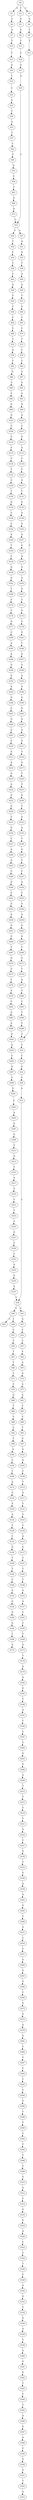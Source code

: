 strict digraph  {
	S0 -> S1 [ label = A ];
	S0 -> S2 [ label = T ];
	S0 -> S3 [ label = C ];
	S1 -> S4 [ label = C ];
	S2 -> S5 [ label = A ];
	S3 -> S6 [ label = C ];
	S4 -> S7 [ label = A ];
	S5 -> S8 [ label = G ];
	S6 -> S9 [ label = T ];
	S7 -> S10 [ label = T ];
	S8 -> S11 [ label = C ];
	S9 -> S12 [ label = T ];
	S10 -> S13 [ label = C ];
	S11 -> S14 [ label = C ];
	S12 -> S15 [ label = T ];
	S13 -> S16 [ label = A ];
	S14 -> S17 [ label = G ];
	S15 -> S18 [ label = C ];
	S16 -> S19 [ label = T ];
	S17 -> S20 [ label = A ];
	S18 -> S21 [ label = C ];
	S19 -> S22 [ label = C ];
	S20 -> S23 [ label = C ];
	S21 -> S24 [ label = G ];
	S22 -> S25 [ label = G ];
	S23 -> S26 [ label = C ];
	S23 -> S27 [ label = A ];
	S24 -> S28 [ label = G ];
	S25 -> S29 [ label = C ];
	S26 -> S30 [ label = T ];
	S27 -> S31 [ label = A ];
	S28 -> S32 [ label = A ];
	S29 -> S33 [ label = G ];
	S30 -> S34 [ label = C ];
	S31 -> S35 [ label = G ];
	S32 -> S36 [ label = C ];
	S33 -> S37 [ label = T ];
	S34 -> S38 [ label = T ];
	S35 -> S39 [ label = T ];
	S36 -> S40 [ label = G ];
	S36 -> S41 [ label = A ];
	S37 -> S42 [ label = C ];
	S38 -> S43 [ label = C ];
	S39 -> S44 [ label = A ];
	S40 -> S45 [ label = C ];
	S40 -> S46 [ label = T ];
	S41 -> S47 [ label = A ];
	S42 -> S48 [ label = C ];
	S43 -> S49 [ label = G ];
	S44 -> S50 [ label = G ];
	S46 -> S51 [ label = C ];
	S47 -> S52 [ label = C ];
	S48 -> S53 [ label = G ];
	S49 -> S54 [ label = T ];
	S50 -> S55 [ label = T ];
	S51 -> S56 [ label = T ];
	S52 -> S57 [ label = C ];
	S53 -> S58 [ label = C ];
	S54 -> S59 [ label = C ];
	S55 -> S60 [ label = G ];
	S56 -> S61 [ label = T ];
	S57 -> S62 [ label = C ];
	S58 -> S63 [ label = C ];
	S59 -> S64 [ label = C ];
	S60 -> S65 [ label = C ];
	S61 -> S66 [ label = T ];
	S62 -> S67 [ label = A ];
	S63 -> S68 [ label = G ];
	S64 -> S69 [ label = C ];
	S65 -> S70 [ label = C ];
	S66 -> S71 [ label = T ];
	S67 -> S72 [ label = G ];
	S68 -> S73 [ label = A ];
	S69 -> S74 [ label = T ];
	S70 -> S75 [ label = T ];
	S71 -> S76 [ label = T ];
	S72 -> S77 [ label = A ];
	S73 -> S23 [ label = C ];
	S74 -> S78 [ label = A ];
	S75 -> S79 [ label = C ];
	S76 -> S80 [ label = G ];
	S77 -> S81 [ label = A ];
	S78 -> S82 [ label = C ];
	S79 -> S83 [ label = C ];
	S80 -> S84 [ label = T ];
	S81 -> S85 [ label = T ];
	S82 -> S86 [ label = G ];
	S83 -> S87 [ label = G ];
	S84 -> S88 [ label = C ];
	S85 -> S89 [ label = C ];
	S86 -> S90 [ label = C ];
	S87 -> S91 [ label = G ];
	S88 -> S92 [ label = C ];
	S89 -> S93 [ label = T ];
	S90 -> S94 [ label = C ];
	S91 -> S95 [ label = A ];
	S92 -> S96 [ label = T ];
	S93 -> S97 [ label = A ];
	S94 -> S98 [ label = G ];
	S95 -> S99 [ label = G ];
	S96 -> S100 [ label = A ];
	S97 -> S101 [ label = G ];
	S98 -> S102 [ label = G ];
	S99 -> S103 [ label = A ];
	S100 -> S104 [ label = C ];
	S101 -> S105 [ label = A ];
	S102 -> S106 [ label = C ];
	S103 -> S107 [ label = C ];
	S104 -> S108 [ label = T ];
	S105 -> S109 [ label = C ];
	S106 -> S110 [ label = C ];
	S107 -> S111 [ label = G ];
	S108 -> S112 [ label = A ];
	S109 -> S113 [ label = T ];
	S110 -> S114 [ label = C ];
	S111 -> S115 [ label = A ];
	S112 -> S116 [ label = G ];
	S113 -> S117 [ label = A ];
	S114 -> S118 [ label = C ];
	S115 -> S119 [ label = C ];
	S116 -> S120 [ label = A ];
	S117 -> S121 [ label = C ];
	S118 -> S122 [ label = T ];
	S119 -> S123 [ label = T ];
	S120 -> S124 [ label = A ];
	S121 -> S125 [ label = T ];
	S122 -> S126 [ label = C ];
	S123 -> S127 [ label = G ];
	S124 -> S128 [ label = T ];
	S125 -> S129 [ label = C ];
	S126 -> S130 [ label = T ];
	S127 -> S131 [ label = T ];
	S128 -> S132 [ label = T ];
	S129 -> S133 [ label = A ];
	S130 -> S134 [ label = G ];
	S131 -> S135 [ label = G ];
	S132 -> S136 [ label = G ];
	S133 -> S137 [ label = G ];
	S134 -> S138 [ label = C ];
	S135 -> S139 [ label = A ];
	S136 -> S140 [ label = T ];
	S137 -> S141 [ label = T ];
	S138 -> S142 [ label = C ];
	S139 -> S143 [ label = G ];
	S140 -> S144 [ label = T ];
	S141 -> S145 [ label = T ];
	S142 -> S146 [ label = A ];
	S143 -> S147 [ label = A ];
	S144 -> S148 [ label = C ];
	S145 -> S149 [ label = T ];
	S146 -> S150 [ label = T ];
	S147 -> S151 [ label = G ];
	S148 -> S152 [ label = A ];
	S149 -> S153 [ label = G ];
	S150 -> S154 [ label = C ];
	S151 -> S155 [ label = A ];
	S152 -> S156 [ label = G ];
	S153 -> S157 [ label = A ];
	S154 -> S158 [ label = G ];
	S155 -> S159 [ label = G ];
	S156 -> S160 [ label = G ];
	S157 -> S161 [ label = C ];
	S158 -> S162 [ label = G ];
	S159 -> S163 [ label = G ];
	S160 -> S164 [ label = G ];
	S161 -> S165 [ label = C ];
	S162 -> S166 [ label = T ];
	S163 -> S167 [ label = A ];
	S164 -> S168 [ label = T ];
	S165 -> S169 [ label = T ];
	S166 -> S170 [ label = C ];
	S167 -> S171 [ label = C ];
	S168 -> S172 [ label = A ];
	S169 -> S173 [ label = A ];
	S170 -> S174 [ label = C ];
	S171 -> S175 [ label = G ];
	S173 -> S176 [ label = T ];
	S174 -> S177 [ label = G ];
	S175 -> S178 [ label = C ];
	S176 -> S179 [ label = A ];
	S177 -> S180 [ label = C ];
	S178 -> S181 [ label = G ];
	S179 -> S182 [ label = A ];
	S180 -> S183 [ label = A ];
	S181 -> S184 [ label = T ];
	S182 -> S185 [ label = G ];
	S183 -> S186 [ label = A ];
	S184 -> S187 [ label = A ];
	S185 -> S188 [ label = T ];
	S186 -> S189 [ label = G ];
	S187 -> S190 [ label = G ];
	S188 -> S191 [ label = A ];
	S189 -> S192 [ label = G ];
	S190 -> S193 [ label = A ];
	S191 -> S194 [ label = C ];
	S192 -> S195 [ label = A ];
	S193 -> S196 [ label = A ];
	S194 -> S197 [ label = C ];
	S195 -> S198 [ label = G ];
	S196 -> S199 [ label = G ];
	S197 -> S200 [ label = C ];
	S198 -> S201 [ label = C ];
	S199 -> S202 [ label = G ];
	S200 -> S203 [ label = G ];
	S201 -> S204 [ label = G ];
	S202 -> S205 [ label = A ];
	S203 -> S206 [ label = G ];
	S204 -> S207 [ label = G ];
	S205 -> S208 [ label = G ];
	S206 -> S209 [ label = G ];
	S207 -> S210 [ label = C ];
	S208 -> S211 [ label = A ];
	S209 -> S212 [ label = T ];
	S210 -> S213 [ label = G ];
	S211 -> S214 [ label = T ];
	S212 -> S215 [ label = C ];
	S213 -> S216 [ label = A ];
	S214 -> S217 [ label = G ];
	S215 -> S218 [ label = C ];
	S216 -> S219 [ label = G ];
	S217 -> S220 [ label = T ];
	S218 -> S221 [ label = T ];
	S219 -> S222 [ label = A ];
	S220 -> S223 [ label = T ];
	S221 -> S224 [ label = A ];
	S222 -> S225 [ label = G ];
	S223 -> S226 [ label = A ];
	S224 -> S227 [ label = C ];
	S225 -> S228 [ label = G ];
	S226 -> S229 [ label = T ];
	S227 -> S230 [ label = A ];
	S228 -> S231 [ label = C ];
	S229 -> S232 [ label = A ];
	S230 -> S233 [ label = T ];
	S231 -> S234 [ label = G ];
	S232 -> S235 [ label = A ];
	S233 -> S236 [ label = G ];
	S234 -> S237 [ label = C ];
	S235 -> S238 [ label = T ];
	S236 -> S239 [ label = A ];
	S237 -> S240 [ label = A ];
	S238 -> S241 [ label = G ];
	S239 -> S242 [ label = A ];
	S240 -> S243 [ label = G ];
	S241 -> S244 [ label = C ];
	S242 -> S245 [ label = G ];
	S243 -> S246 [ label = C ];
	S244 -> S247 [ label = C ];
	S245 -> S248 [ label = T ];
	S246 -> S249 [ label = G ];
	S247 -> S250 [ label = A ];
	S248 -> S251 [ label = G ];
	S249 -> S252 [ label = C ];
	S250 -> S253 [ label = C ];
	S251 -> S254 [ label = C ];
	S252 -> S255 [ label = G ];
	S253 -> S256 [ label = G ];
	S254 -> S257 [ label = C ];
	S255 -> S258 [ label = A ];
	S256 -> S259 [ label = A ];
	S257 -> S260 [ label = G ];
	S258 -> S261 [ label = G ];
	S259 -> S262 [ label = G ];
	S260 -> S263 [ label = G ];
	S261 -> S264 [ label = C ];
	S262 -> S265 [ label = G ];
	S263 -> S266 [ label = G ];
	S264 -> S267 [ label = T ];
	S265 -> S268 [ label = T ];
	S266 -> S269 [ label = C ];
	S267 -> S270 [ label = G ];
	S268 -> S271 [ label = G ];
	S269 -> S272 [ label = G ];
	S270 -> S273 [ label = C ];
	S271 -> S274 [ label = T ];
	S272 -> S275 [ label = G ];
	S273 -> S276 [ label = T ];
	S274 -> S277 [ label = A ];
	S275 -> S278 [ label = A ];
	S276 -> S279 [ label = A ];
	S277 -> S280 [ label = C ];
	S278 -> S281 [ label = G ];
	S279 -> S282 [ label = C ];
	S280 -> S283 [ label = C ];
	S281 -> S284 [ label = C ];
	S282 -> S285 [ label = G ];
	S283 -> S286 [ label = T ];
	S284 -> S287 [ label = C ];
	S285 -> S288 [ label = A ];
	S286 -> S289 [ label = T ];
	S287 -> S290 [ label = C ];
	S288 -> S291 [ label = G ];
	S289 -> S15 [ label = T ];
	S290 -> S292 [ label = C ];
	S291 -> S293 [ label = A ];
	S292 -> S294 [ label = C ];
	S293 -> S295 [ label = C ];
	S294 -> S296 [ label = G ];
	S295 -> S297 [ label = A ];
	S296 -> S298 [ label = C ];
	S297 -> S299 [ label = C ];
	S298 -> S300 [ label = T ];
	S299 -> S301 [ label = G ];
	S300 -> S302 [ label = C ];
	S301 -> S303 [ label = C ];
	S302 -> S304 [ label = T ];
	S303 -> S305 [ label = A ];
	S304 -> S306 [ label = T ];
	S305 -> S307 [ label = G ];
	S306 -> S308 [ label = C ];
	S307 -> S309 [ label = G ];
	S308 -> S310 [ label = G ];
	S309 -> S311 [ label = T ];
	S310 -> S312 [ label = A ];
	S311 -> S313 [ label = G ];
	S312 -> S314 [ label = C ];
	S313 -> S315 [ label = C ];
	S314 -> S316 [ label = G ];
	S315 -> S317 [ label = A ];
	S316 -> S318 [ label = G ];
	S317 -> S319 [ label = T ];
	S318 -> S320 [ label = A ];
	S319 -> S321 [ label = C ];
	S320 -> S322 [ label = C ];
	S321 -> S323 [ label = T ];
	S322 -> S324 [ label = C ];
	S323 -> S325 [ label = T ];
	S324 -> S326 [ label = T ];
	S325 -> S327 [ label = G ];
	S326 -> S328 [ label = T ];
	S327 -> S329 [ label = C ];
	S328 -> S330 [ label = A ];
	S329 -> S331 [ label = C ];
	S330 -> S332 [ label = G ];
	S331 -> S333 [ label = G ];
	S332 -> S334 [ label = C ];
	S333 -> S335 [ label = G ];
	S334 -> S336 [ label = G ];
	S335 -> S337 [ label = A ];
	S336 -> S338 [ label = A ];
	S337 -> S36 [ label = C ];
	S338 -> S339 [ label = C ];
	S339 -> S340 [ label = A ];
	S340 -> S341 [ label = G ];
	S341 -> S342 [ label = G ];
	S342 -> S343 [ label = T ];
	S343 -> S344 [ label = C ];
	S344 -> S345 [ label = T ];
	S345 -> S346 [ label = A ];
	S346 -> S347 [ label = G ];
	S347 -> S348 [ label = A ];
	S348 -> S349 [ label = C ];
	S349 -> S350 [ label = G ];
	S350 -> S351 [ label = G ];
	S351 -> S352 [ label = T ];
	S352 -> S353 [ label = A ];
}
